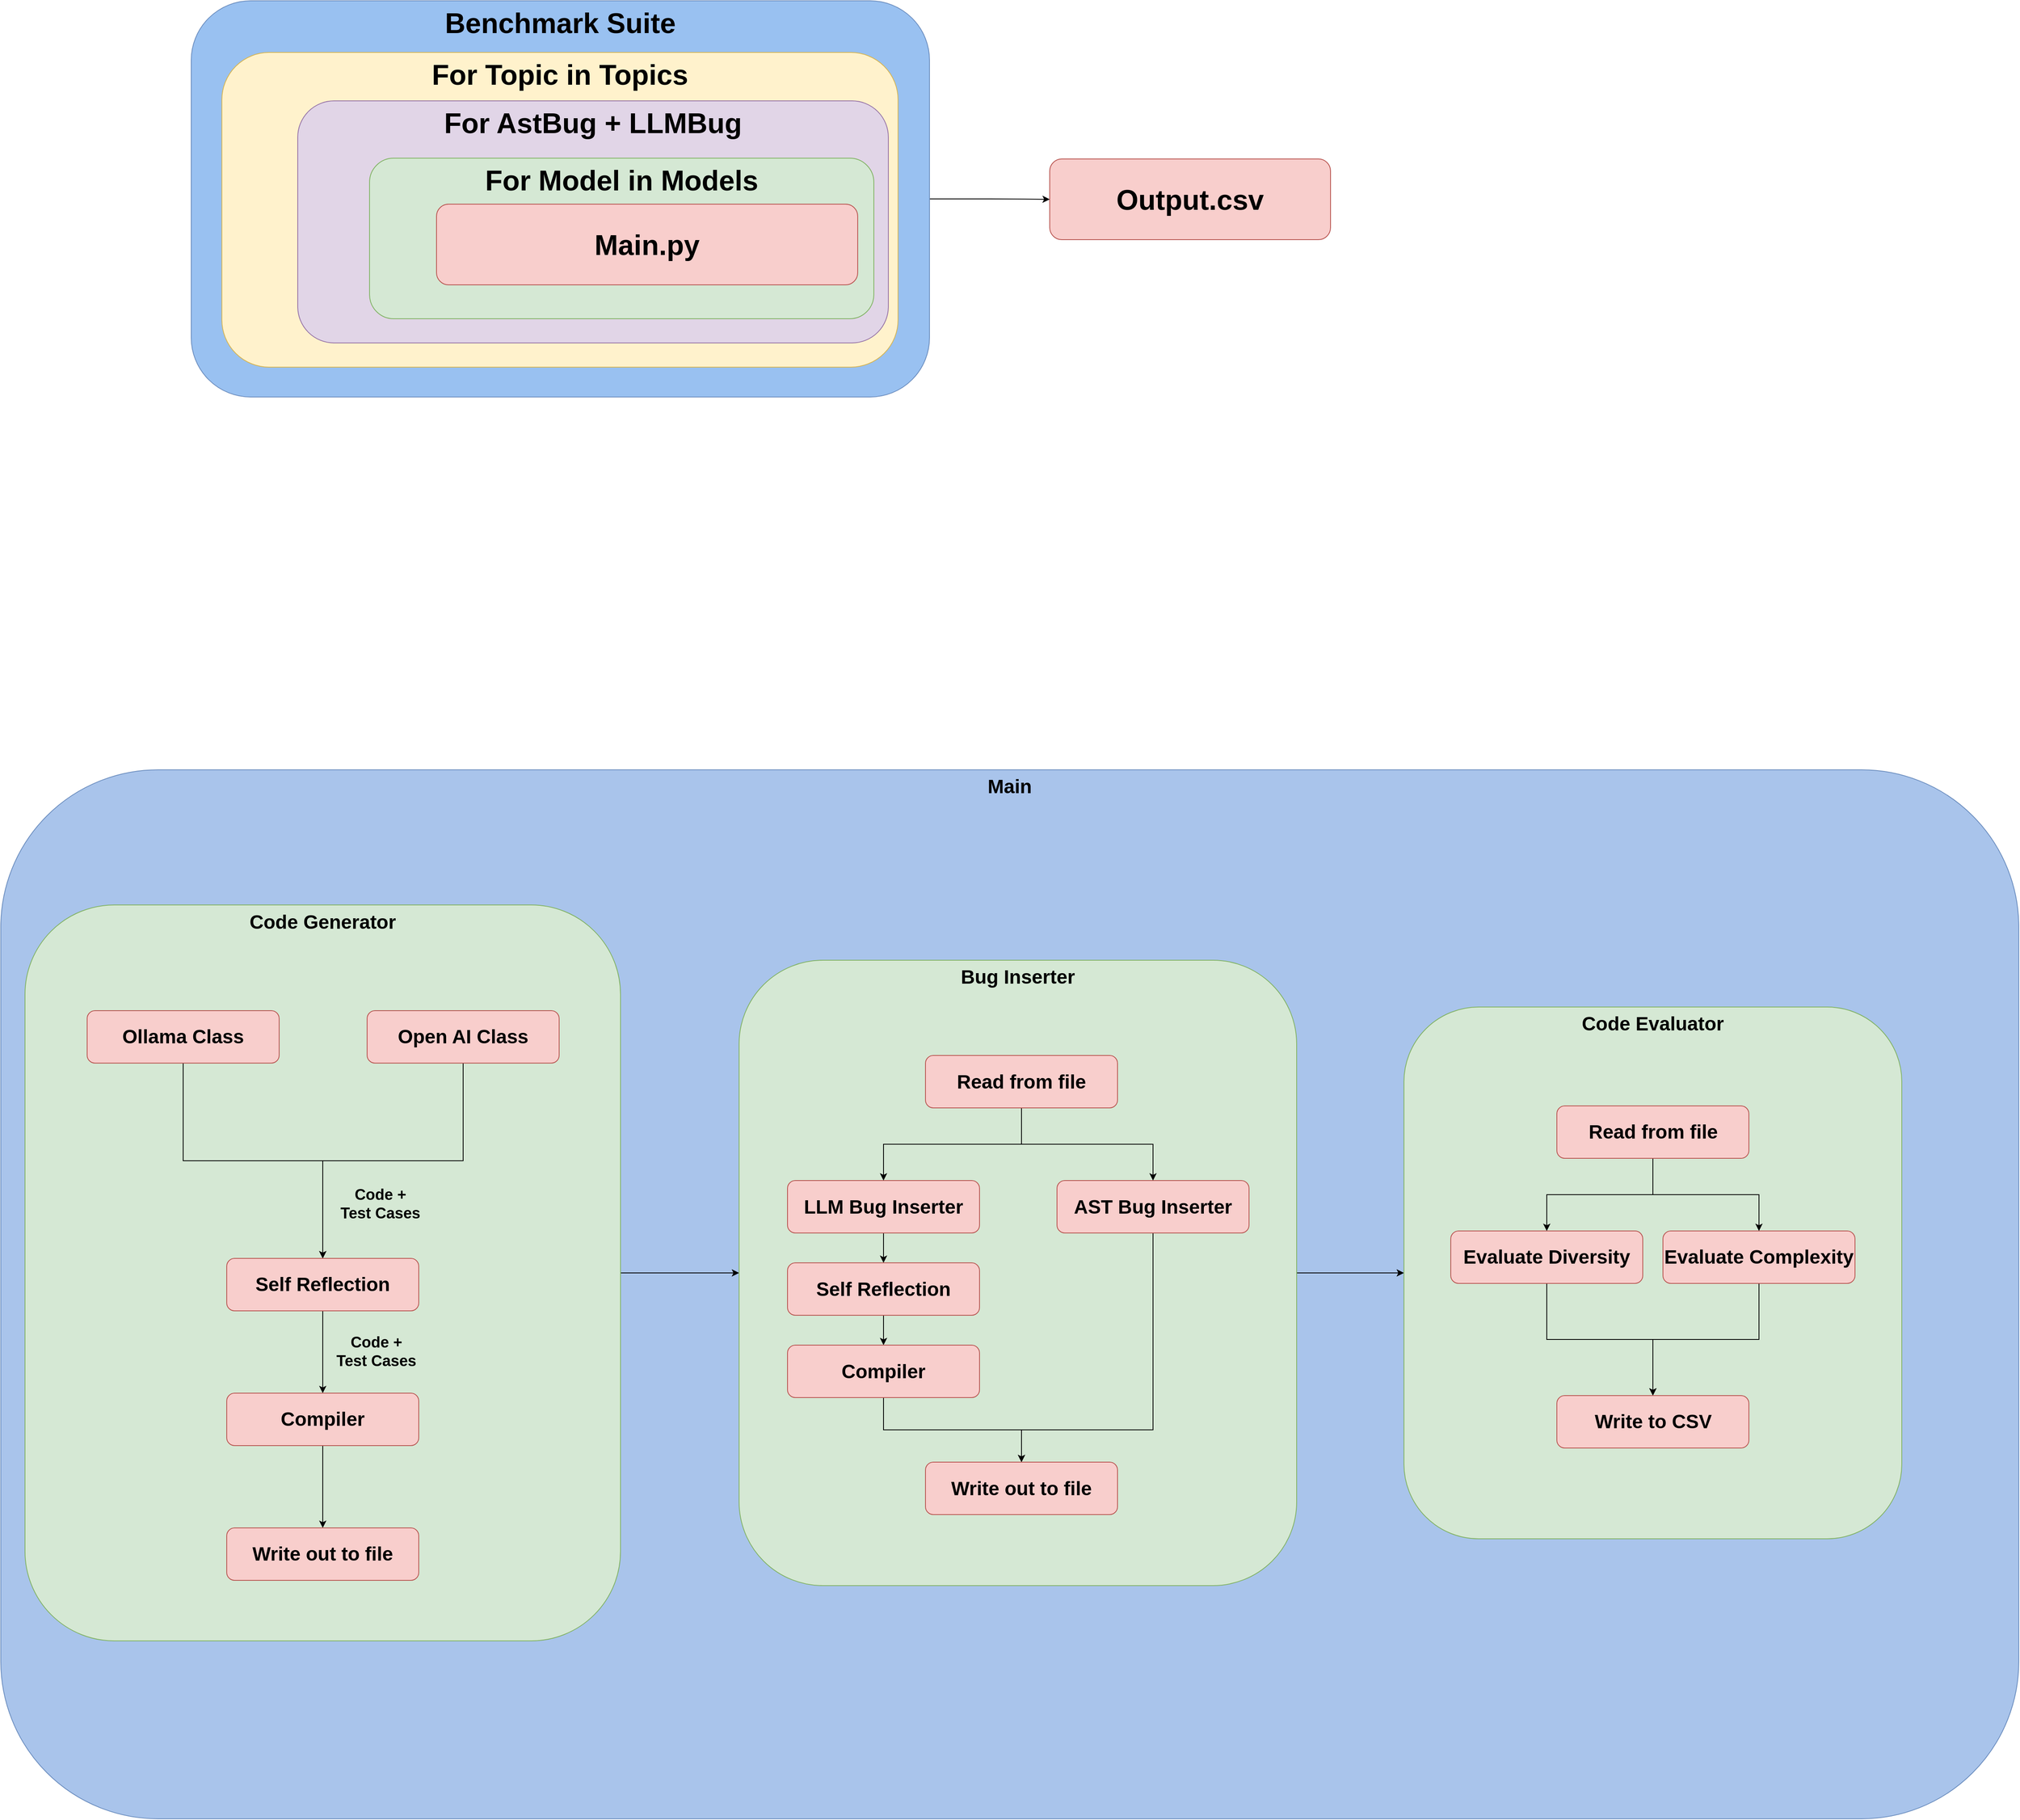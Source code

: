 <mxfile version="26.0.16">
  <diagram name="Page-1" id="ktF5TGMckmJRGJdR5RHU">
    <mxGraphModel dx="4068" dy="2780" grid="0" gridSize="10" guides="0" tooltips="1" connect="1" arrows="1" fold="1" page="0" pageScale="1" pageWidth="850" pageHeight="1100" math="0" shadow="0">
      <root>
        <mxCell id="0" />
        <mxCell id="1" parent="0" />
        <mxCell id="Ha7d3gf7u0IMwQA5T3X--1" value="Main" style="rounded=1;whiteSpace=wrap;html=1;verticalAlign=top;fontStyle=1;fontSize=24;fillColor=#A9C4EB;strokeColor=#6c8ebf;gradientColor=none;" parent="1" vertex="1">
          <mxGeometry x="-844" y="-162" width="2501" height="1300" as="geometry" />
        </mxCell>
        <mxCell id="Ha7d3gf7u0IMwQA5T3X--58" style="edgeStyle=orthogonalEdgeStyle;rounded=0;orthogonalLoop=1;jettySize=auto;html=1;entryX=0;entryY=0.5;entryDx=0;entryDy=0;" parent="1" source="Ha7d3gf7u0IMwQA5T3X--3" target="Ha7d3gf7u0IMwQA5T3X--6" edge="1">
          <mxGeometry relative="1" as="geometry" />
        </mxCell>
        <mxCell id="Ha7d3gf7u0IMwQA5T3X--3" value="Code Generator" style="rounded=1;whiteSpace=wrap;html=1;verticalAlign=top;fontStyle=1;fontSize=24;fillColor=#d5e8d4;strokeColor=#82b366;" parent="1" vertex="1">
          <mxGeometry x="-814" y="5.5" width="738" height="912" as="geometry" />
        </mxCell>
        <mxCell id="Ha7d3gf7u0IMwQA5T3X--21" style="edgeStyle=orthogonalEdgeStyle;rounded=0;orthogonalLoop=1;jettySize=auto;html=1;entryX=0.5;entryY=0;entryDx=0;entryDy=0;" parent="1" source="Ha7d3gf7u0IMwQA5T3X--4" target="Ha7d3gf7u0IMwQA5T3X--15" edge="1">
          <mxGeometry relative="1" as="geometry" />
        </mxCell>
        <mxCell id="Ha7d3gf7u0IMwQA5T3X--4" value="Open AI Class" style="rounded=1;whiteSpace=wrap;html=1;verticalAlign=middle;fontStyle=1;fontSize=24;fillColor=#f8cecc;strokeColor=#b85450;" parent="1" vertex="1">
          <mxGeometry x="-390" y="136.5" width="238" height="65" as="geometry" />
        </mxCell>
        <mxCell id="Ha7d3gf7u0IMwQA5T3X--60" style="edgeStyle=orthogonalEdgeStyle;rounded=0;orthogonalLoop=1;jettySize=auto;html=1;entryX=0;entryY=0.5;entryDx=0;entryDy=0;" parent="1" source="Ha7d3gf7u0IMwQA5T3X--6" target="Ha7d3gf7u0IMwQA5T3X--9" edge="1">
          <mxGeometry relative="1" as="geometry" />
        </mxCell>
        <mxCell id="Ha7d3gf7u0IMwQA5T3X--6" value="Bug Inserter" style="rounded=1;whiteSpace=wrap;html=1;verticalAlign=top;fontStyle=1;fontSize=24;fillColor=#d5e8d4;strokeColor=#82b366;" parent="1" vertex="1">
          <mxGeometry x="71" y="74" width="691" height="775" as="geometry" />
        </mxCell>
        <mxCell id="Ha7d3gf7u0IMwQA5T3X--9" value="Code Evaluator" style="rounded=1;whiteSpace=wrap;html=1;verticalAlign=top;fontStyle=1;fontSize=24;fillColor=#d5e8d4;strokeColor=#82b366;" parent="1" vertex="1">
          <mxGeometry x="895" y="132" width="617" height="659" as="geometry" />
        </mxCell>
        <mxCell id="Ha7d3gf7u0IMwQA5T3X--20" style="edgeStyle=orthogonalEdgeStyle;rounded=0;orthogonalLoop=1;jettySize=auto;html=1;entryX=0.5;entryY=0;entryDx=0;entryDy=0;" parent="1" source="Ha7d3gf7u0IMwQA5T3X--10" target="Ha7d3gf7u0IMwQA5T3X--15" edge="1">
          <mxGeometry relative="1" as="geometry" />
        </mxCell>
        <mxCell id="Ha7d3gf7u0IMwQA5T3X--23" value="Code +&lt;br style=&quot;font-size: 19px;&quot;&gt;Test Cases" style="edgeLabel;html=1;align=center;verticalAlign=middle;resizable=0;points=[];fontSize=19;labelBackgroundColor=none;fontStyle=1" parent="Ha7d3gf7u0IMwQA5T3X--20" vertex="1" connectable="0">
          <mxGeometry x="0.658" y="-2" relative="1" as="geometry">
            <mxPoint x="68" y="186" as="offset" />
          </mxGeometry>
        </mxCell>
        <mxCell id="Ha7d3gf7u0IMwQA5T3X--10" value="Ollama Class" style="rounded=1;whiteSpace=wrap;html=1;verticalAlign=middle;fontStyle=1;fontSize=24;fillColor=#f8cecc;strokeColor=#b85450;" parent="1" vertex="1">
          <mxGeometry x="-737" y="136.5" width="238" height="65" as="geometry" />
        </mxCell>
        <mxCell id="Ha7d3gf7u0IMwQA5T3X--39" style="edgeStyle=orthogonalEdgeStyle;rounded=0;orthogonalLoop=1;jettySize=auto;html=1;entryX=0.5;entryY=0;entryDx=0;entryDy=0;" parent="1" source="Ha7d3gf7u0IMwQA5T3X--11" target="Ha7d3gf7u0IMwQA5T3X--38" edge="1">
          <mxGeometry relative="1" as="geometry" />
        </mxCell>
        <mxCell id="Ha7d3gf7u0IMwQA5T3X--11" value="LLM Bug Inserter" style="rounded=1;whiteSpace=wrap;html=1;verticalAlign=middle;fontStyle=1;fontSize=24;fillColor=#f8cecc;strokeColor=#b85450;" parent="1" vertex="1">
          <mxGeometry x="131" y="347" width="238" height="65" as="geometry" />
        </mxCell>
        <mxCell id="Ha7d3gf7u0IMwQA5T3X--45" style="edgeStyle=orthogonalEdgeStyle;rounded=0;orthogonalLoop=1;jettySize=auto;html=1;entryX=0.5;entryY=0;entryDx=0;entryDy=0;" parent="1" source="Ha7d3gf7u0IMwQA5T3X--12" target="Ha7d3gf7u0IMwQA5T3X--43" edge="1">
          <mxGeometry relative="1" as="geometry">
            <Array as="points">
              <mxPoint x="584" y="656" />
              <mxPoint x="421" y="656" />
            </Array>
          </mxGeometry>
        </mxCell>
        <mxCell id="Ha7d3gf7u0IMwQA5T3X--12" value="AST Bug Inserter" style="rounded=1;whiteSpace=wrap;html=1;verticalAlign=middle;fontStyle=1;fontSize=24;fillColor=#f8cecc;strokeColor=#b85450;" parent="1" vertex="1">
          <mxGeometry x="465" y="347" width="238" height="65" as="geometry" />
        </mxCell>
        <mxCell id="Ha7d3gf7u0IMwQA5T3X--56" style="edgeStyle=orthogonalEdgeStyle;rounded=0;orthogonalLoop=1;jettySize=auto;html=1;entryX=0.5;entryY=0;entryDx=0;entryDy=0;" parent="1" source="Ha7d3gf7u0IMwQA5T3X--13" target="Ha7d3gf7u0IMwQA5T3X--55" edge="1">
          <mxGeometry relative="1" as="geometry" />
        </mxCell>
        <mxCell id="Ha7d3gf7u0IMwQA5T3X--13" value="Evaluate Diversity" style="rounded=1;whiteSpace=wrap;html=1;verticalAlign=middle;fontStyle=1;fontSize=24;fillColor=#f8cecc;strokeColor=#b85450;" parent="1" vertex="1">
          <mxGeometry x="953" y="409.5" width="238" height="65" as="geometry" />
        </mxCell>
        <mxCell id="Ha7d3gf7u0IMwQA5T3X--57" style="edgeStyle=orthogonalEdgeStyle;rounded=0;orthogonalLoop=1;jettySize=auto;html=1;entryX=0.5;entryY=0;entryDx=0;entryDy=0;" parent="1" source="Ha7d3gf7u0IMwQA5T3X--14" target="Ha7d3gf7u0IMwQA5T3X--55" edge="1">
          <mxGeometry relative="1" as="geometry" />
        </mxCell>
        <mxCell id="Ha7d3gf7u0IMwQA5T3X--14" value="Evaluate Complexity" style="rounded=1;whiteSpace=wrap;html=1;verticalAlign=middle;fontStyle=1;fontSize=24;fillColor=#f8cecc;strokeColor=#b85450;" parent="1" vertex="1">
          <mxGeometry x="1216" y="409.5" width="238" height="65" as="geometry" />
        </mxCell>
        <mxCell id="Ha7d3gf7u0IMwQA5T3X--25" style="edgeStyle=orthogonalEdgeStyle;rounded=0;orthogonalLoop=1;jettySize=auto;html=1;entryX=0.5;entryY=0;entryDx=0;entryDy=0;" parent="1" source="Ha7d3gf7u0IMwQA5T3X--15" target="Ha7d3gf7u0IMwQA5T3X--24" edge="1">
          <mxGeometry relative="1" as="geometry" />
        </mxCell>
        <mxCell id="Ha7d3gf7u0IMwQA5T3X--15" value="Self Reflection" style="rounded=1;whiteSpace=wrap;html=1;verticalAlign=middle;fontStyle=1;fontSize=24;fillColor=#f8cecc;strokeColor=#b85450;" parent="1" vertex="1">
          <mxGeometry x="-564" y="443.5" width="238" height="65" as="geometry" />
        </mxCell>
        <mxCell id="Ha7d3gf7u0IMwQA5T3X--30" style="edgeStyle=orthogonalEdgeStyle;rounded=0;orthogonalLoop=1;jettySize=auto;html=1;entryX=0.5;entryY=0;entryDx=0;entryDy=0;" parent="1" source="Ha7d3gf7u0IMwQA5T3X--24" target="Ha7d3gf7u0IMwQA5T3X--29" edge="1">
          <mxGeometry relative="1" as="geometry" />
        </mxCell>
        <mxCell id="Ha7d3gf7u0IMwQA5T3X--24" value="Compiler" style="rounded=1;whiteSpace=wrap;html=1;verticalAlign=middle;fontStyle=1;fontSize=24;fillColor=#f8cecc;strokeColor=#b85450;" parent="1" vertex="1">
          <mxGeometry x="-564" y="610.5" width="238" height="65" as="geometry" />
        </mxCell>
        <mxCell id="Ha7d3gf7u0IMwQA5T3X--26" value="Code +&lt;br style=&quot;font-size: 19px;&quot;&gt;Test Cases" style="edgeLabel;html=1;align=center;verticalAlign=middle;resizable=0;points=[];fontSize=19;labelBackgroundColor=none;fontStyle=1" parent="1" vertex="1" connectable="0">
          <mxGeometry x="-374.001" y="375.502" as="geometry" />
        </mxCell>
        <mxCell id="Ha7d3gf7u0IMwQA5T3X--29" value="Write out to file" style="rounded=1;whiteSpace=wrap;html=1;verticalAlign=middle;fontStyle=1;fontSize=24;fillColor=#f8cecc;strokeColor=#b85450;" parent="1" vertex="1">
          <mxGeometry x="-564" y="777.5" width="238" height="65" as="geometry" />
        </mxCell>
        <mxCell id="Ha7d3gf7u0IMwQA5T3X--32" style="edgeStyle=orthogonalEdgeStyle;rounded=0;orthogonalLoop=1;jettySize=auto;html=1;entryX=0.5;entryY=0;entryDx=0;entryDy=0;" parent="1" source="Ha7d3gf7u0IMwQA5T3X--31" target="Ha7d3gf7u0IMwQA5T3X--11" edge="1">
          <mxGeometry relative="1" as="geometry" />
        </mxCell>
        <mxCell id="Ha7d3gf7u0IMwQA5T3X--33" style="edgeStyle=orthogonalEdgeStyle;rounded=0;orthogonalLoop=1;jettySize=auto;html=1;entryX=0.5;entryY=0;entryDx=0;entryDy=0;" parent="1" source="Ha7d3gf7u0IMwQA5T3X--31" target="Ha7d3gf7u0IMwQA5T3X--12" edge="1">
          <mxGeometry relative="1" as="geometry" />
        </mxCell>
        <mxCell id="Ha7d3gf7u0IMwQA5T3X--31" value="Read from file" style="rounded=1;whiteSpace=wrap;html=1;verticalAlign=middle;fontStyle=1;fontSize=24;fillColor=#f8cecc;strokeColor=#b85450;" parent="1" vertex="1">
          <mxGeometry x="302" y="192" width="238" height="65" as="geometry" />
        </mxCell>
        <mxCell id="Ha7d3gf7u0IMwQA5T3X--42" style="edgeStyle=orthogonalEdgeStyle;rounded=0;orthogonalLoop=1;jettySize=auto;html=1;entryX=0.5;entryY=0;entryDx=0;entryDy=0;" parent="1" source="Ha7d3gf7u0IMwQA5T3X--38" target="Ha7d3gf7u0IMwQA5T3X--40" edge="1">
          <mxGeometry relative="1" as="geometry" />
        </mxCell>
        <mxCell id="Ha7d3gf7u0IMwQA5T3X--38" value="Self Reflection" style="rounded=1;whiteSpace=wrap;html=1;verticalAlign=middle;fontStyle=1;fontSize=24;fillColor=#f8cecc;strokeColor=#b85450;" parent="1" vertex="1">
          <mxGeometry x="131" y="449" width="238" height="65" as="geometry" />
        </mxCell>
        <mxCell id="Ha7d3gf7u0IMwQA5T3X--44" style="edgeStyle=orthogonalEdgeStyle;rounded=0;orthogonalLoop=1;jettySize=auto;html=1;entryX=0.5;entryY=0;entryDx=0;entryDy=0;" parent="1" source="Ha7d3gf7u0IMwQA5T3X--40" target="Ha7d3gf7u0IMwQA5T3X--43" edge="1">
          <mxGeometry relative="1" as="geometry" />
        </mxCell>
        <mxCell id="Ha7d3gf7u0IMwQA5T3X--40" value="Compiler" style="rounded=1;whiteSpace=wrap;html=1;verticalAlign=middle;fontStyle=1;fontSize=24;fillColor=#f8cecc;strokeColor=#b85450;" parent="1" vertex="1">
          <mxGeometry x="131" y="551" width="238" height="65" as="geometry" />
        </mxCell>
        <mxCell id="Ha7d3gf7u0IMwQA5T3X--43" value="Write out to file" style="rounded=1;whiteSpace=wrap;html=1;verticalAlign=middle;fontStyle=1;fontSize=24;fillColor=#f8cecc;strokeColor=#b85450;" parent="1" vertex="1">
          <mxGeometry x="302" y="696" width="238" height="65" as="geometry" />
        </mxCell>
        <mxCell id="Ha7d3gf7u0IMwQA5T3X--47" style="edgeStyle=orthogonalEdgeStyle;rounded=0;orthogonalLoop=1;jettySize=auto;html=1;entryX=0.5;entryY=0;entryDx=0;entryDy=0;" parent="1" source="Ha7d3gf7u0IMwQA5T3X--46" target="Ha7d3gf7u0IMwQA5T3X--13" edge="1">
          <mxGeometry relative="1" as="geometry" />
        </mxCell>
        <mxCell id="Ha7d3gf7u0IMwQA5T3X--48" style="edgeStyle=orthogonalEdgeStyle;rounded=0;orthogonalLoop=1;jettySize=auto;html=1;entryX=0.5;entryY=0;entryDx=0;entryDy=0;" parent="1" source="Ha7d3gf7u0IMwQA5T3X--46" target="Ha7d3gf7u0IMwQA5T3X--14" edge="1">
          <mxGeometry relative="1" as="geometry" />
        </mxCell>
        <mxCell id="Ha7d3gf7u0IMwQA5T3X--46" value="Read from file" style="rounded=1;whiteSpace=wrap;html=1;verticalAlign=middle;fontStyle=1;fontSize=24;fillColor=#f8cecc;strokeColor=#b85450;" parent="1" vertex="1">
          <mxGeometry x="1084.5" y="254.5" width="238" height="65" as="geometry" />
        </mxCell>
        <mxCell id="Ha7d3gf7u0IMwQA5T3X--55" value="Write to CSV" style="rounded=1;whiteSpace=wrap;html=1;verticalAlign=middle;fontStyle=1;fontSize=24;fillColor=#f8cecc;strokeColor=#b85450;" parent="1" vertex="1">
          <mxGeometry x="1084.5" y="613.5" width="238" height="65" as="geometry" />
        </mxCell>
        <mxCell id="lNBjgm1yzpEySvhE5yfF-10" style="edgeStyle=orthogonalEdgeStyle;rounded=0;orthogonalLoop=1;jettySize=auto;html=1;entryX=0;entryY=0.5;entryDx=0;entryDy=0;" edge="1" parent="1" source="lNBjgm1yzpEySvhE5yfF-3" target="lNBjgm1yzpEySvhE5yfF-9">
          <mxGeometry relative="1" as="geometry" />
        </mxCell>
        <mxCell id="lNBjgm1yzpEySvhE5yfF-3" value="Benchmark Suite" style="rounded=1;whiteSpace=wrap;html=1;fillStyle=solid;fillColor=light-dark(#99c1f1, #ededed);strokeColor=#6c8ebf;verticalAlign=top;fontSize=35;fontStyle=1" vertex="1" parent="1">
          <mxGeometry x="-608" y="-1115" width="915" height="491" as="geometry" />
        </mxCell>
        <mxCell id="lNBjgm1yzpEySvhE5yfF-8" value="For Topic in Topics" style="rounded=1;whiteSpace=wrap;html=1;fillStyle=solid;fillColor=#fff2cc;strokeColor=#d6b656;verticalAlign=top;fontSize=35;fontStyle=1" vertex="1" parent="1">
          <mxGeometry x="-570" y="-1051" width="838" height="390" as="geometry" />
        </mxCell>
        <mxCell id="lNBjgm1yzpEySvhE5yfF-7" value="For AstBug + LLMBug" style="rounded=1;whiteSpace=wrap;html=1;fillStyle=solid;fillColor=#e1d5e7;strokeColor=#9673a6;verticalAlign=top;fontSize=35;fontStyle=1" vertex="1" parent="1">
          <mxGeometry x="-476" y="-991" width="732" height="300" as="geometry" />
        </mxCell>
        <mxCell id="lNBjgm1yzpEySvhE5yfF-6" value="For Model in Models" style="rounded=1;whiteSpace=wrap;html=1;verticalAlign=top;fontStyle=1;fontSize=35;fillColor=#d5e8d4;strokeColor=#82b366;" vertex="1" parent="1">
          <mxGeometry x="-387" y="-920" width="625" height="199" as="geometry" />
        </mxCell>
        <mxCell id="lNBjgm1yzpEySvhE5yfF-5" value="&lt;div&gt;Main.py&lt;/div&gt;" style="rounded=1;whiteSpace=wrap;html=1;fillStyle=solid;fillColor=#f8cecc;strokeColor=#b85450;verticalAlign=middle;fontSize=35;fontStyle=1" vertex="1" parent="1">
          <mxGeometry x="-304" y="-863" width="522" height="100" as="geometry" />
        </mxCell>
        <mxCell id="lNBjgm1yzpEySvhE5yfF-9" value="Output.csv" style="rounded=1;whiteSpace=wrap;html=1;fillStyle=solid;fillColor=#f8cecc;strokeColor=#b85450;verticalAlign=middle;fontSize=35;fontStyle=1" vertex="1" parent="1">
          <mxGeometry x="456" y="-919" width="348" height="100" as="geometry" />
        </mxCell>
      </root>
    </mxGraphModel>
  </diagram>
</mxfile>

